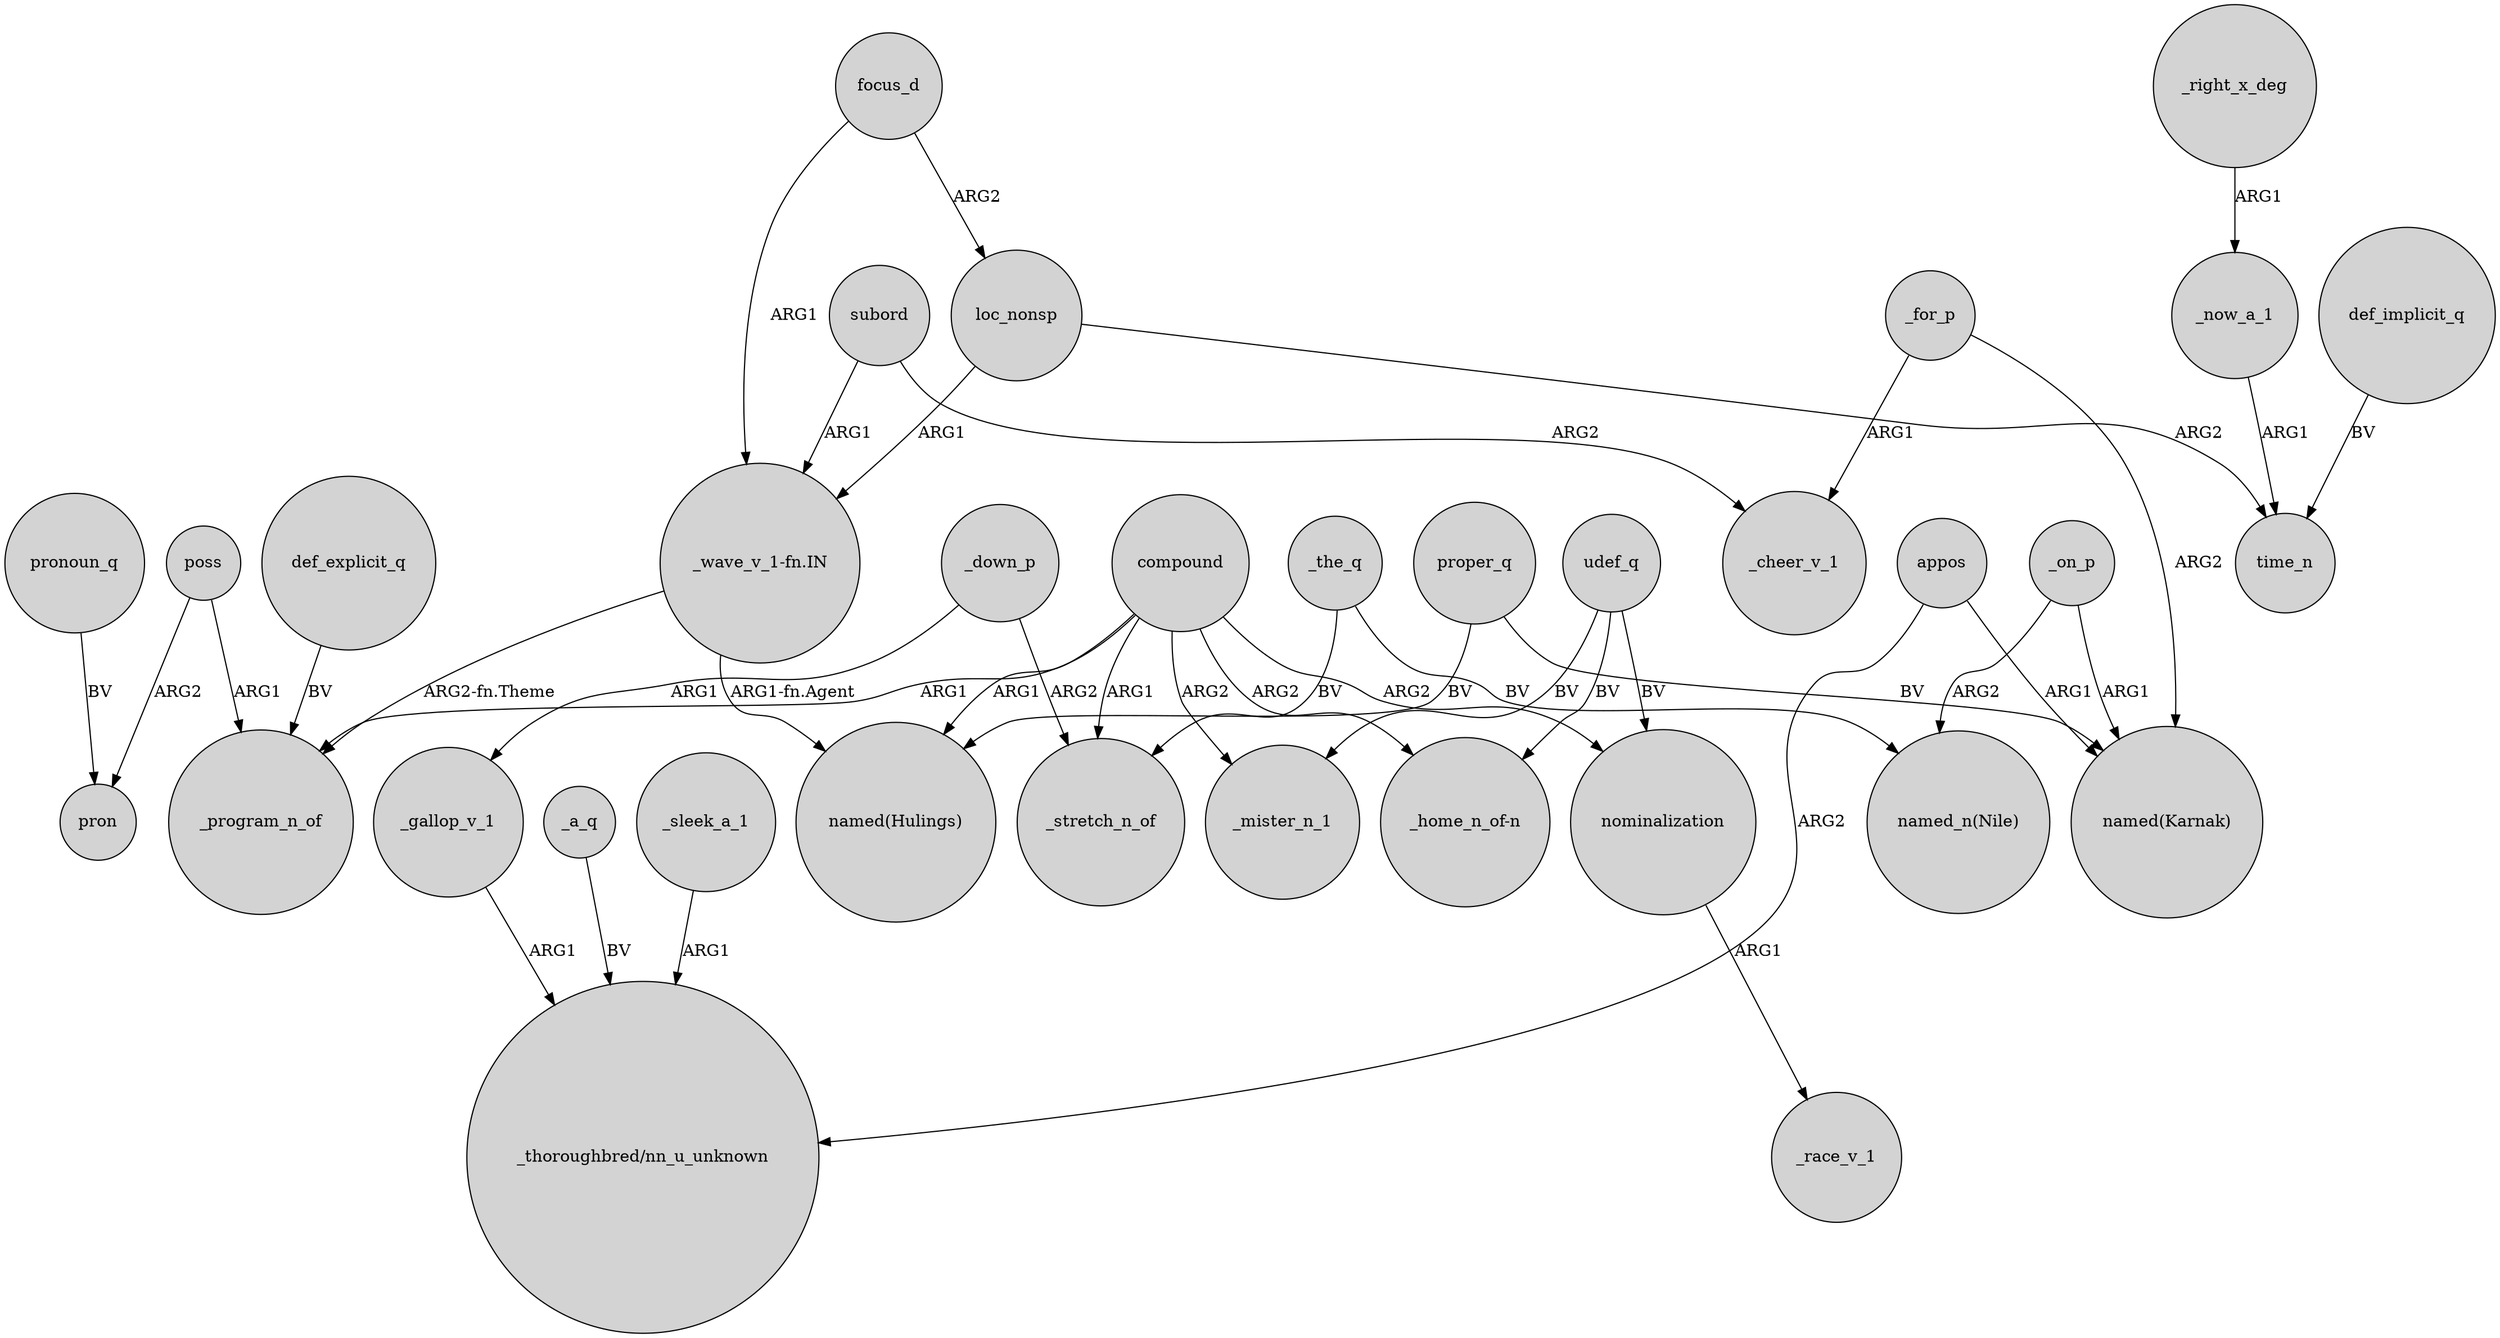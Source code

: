 digraph {
	node [shape=circle style=filled]
	proper_q -> "named(Hulings)" [label=BV]
	focus_d -> loc_nonsp [label=ARG2]
	_a_q -> "_thoroughbred/nn_u_unknown" [label=BV]
	poss -> pron [label=ARG2]
	proper_q -> "named(Karnak)" [label=BV]
	subord -> "_wave_v_1-fn.IN" [label=ARG1]
	_for_p -> "named(Karnak)" [label=ARG2]
	_down_p -> _stretch_n_of [label=ARG2]
	compound -> _mister_n_1 [label=ARG2]
	nominalization -> _race_v_1 [label=ARG1]
	udef_q -> _mister_n_1 [label=BV]
	udef_q -> "_home_n_of-n" [label=BV]
	compound -> nominalization [label=ARG2]
	_on_p -> "named_n(Nile)" [label=ARG2]
	_down_p -> _gallop_v_1 [label=ARG1]
	appos -> "named(Karnak)" [label=ARG1]
	compound -> "named(Hulings)" [label=ARG1]
	loc_nonsp -> time_n [label=ARG2]
	poss -> _program_n_of [label=ARG1]
	pronoun_q -> pron [label=BV]
	"_wave_v_1-fn.IN" -> "named(Hulings)" [label="ARG1-fn.Agent"]
	_for_p -> _cheer_v_1 [label=ARG1]
	def_explicit_q -> _program_n_of [label=BV]
	_right_x_deg -> _now_a_1 [label=ARG1]
	_now_a_1 -> time_n [label=ARG1]
	_the_q -> _stretch_n_of [label=BV]
	compound -> _stretch_n_of [label=ARG1]
	loc_nonsp -> "_wave_v_1-fn.IN" [label=ARG1]
	udef_q -> nominalization [label=BV]
	_the_q -> "named_n(Nile)" [label=BV]
	"_wave_v_1-fn.IN" -> _program_n_of [label="ARG2-fn.Theme"]
	_sleek_a_1 -> "_thoroughbred/nn_u_unknown" [label=ARG1]
	compound -> _program_n_of [label=ARG1]
	compound -> "_home_n_of-n" [label=ARG2]
	subord -> _cheer_v_1 [label=ARG2]
	appos -> "_thoroughbred/nn_u_unknown" [label=ARG2]
	focus_d -> "_wave_v_1-fn.IN" [label=ARG1]
	_on_p -> "named(Karnak)" [label=ARG1]
	_gallop_v_1 -> "_thoroughbred/nn_u_unknown" [label=ARG1]
	def_implicit_q -> time_n [label=BV]
}
